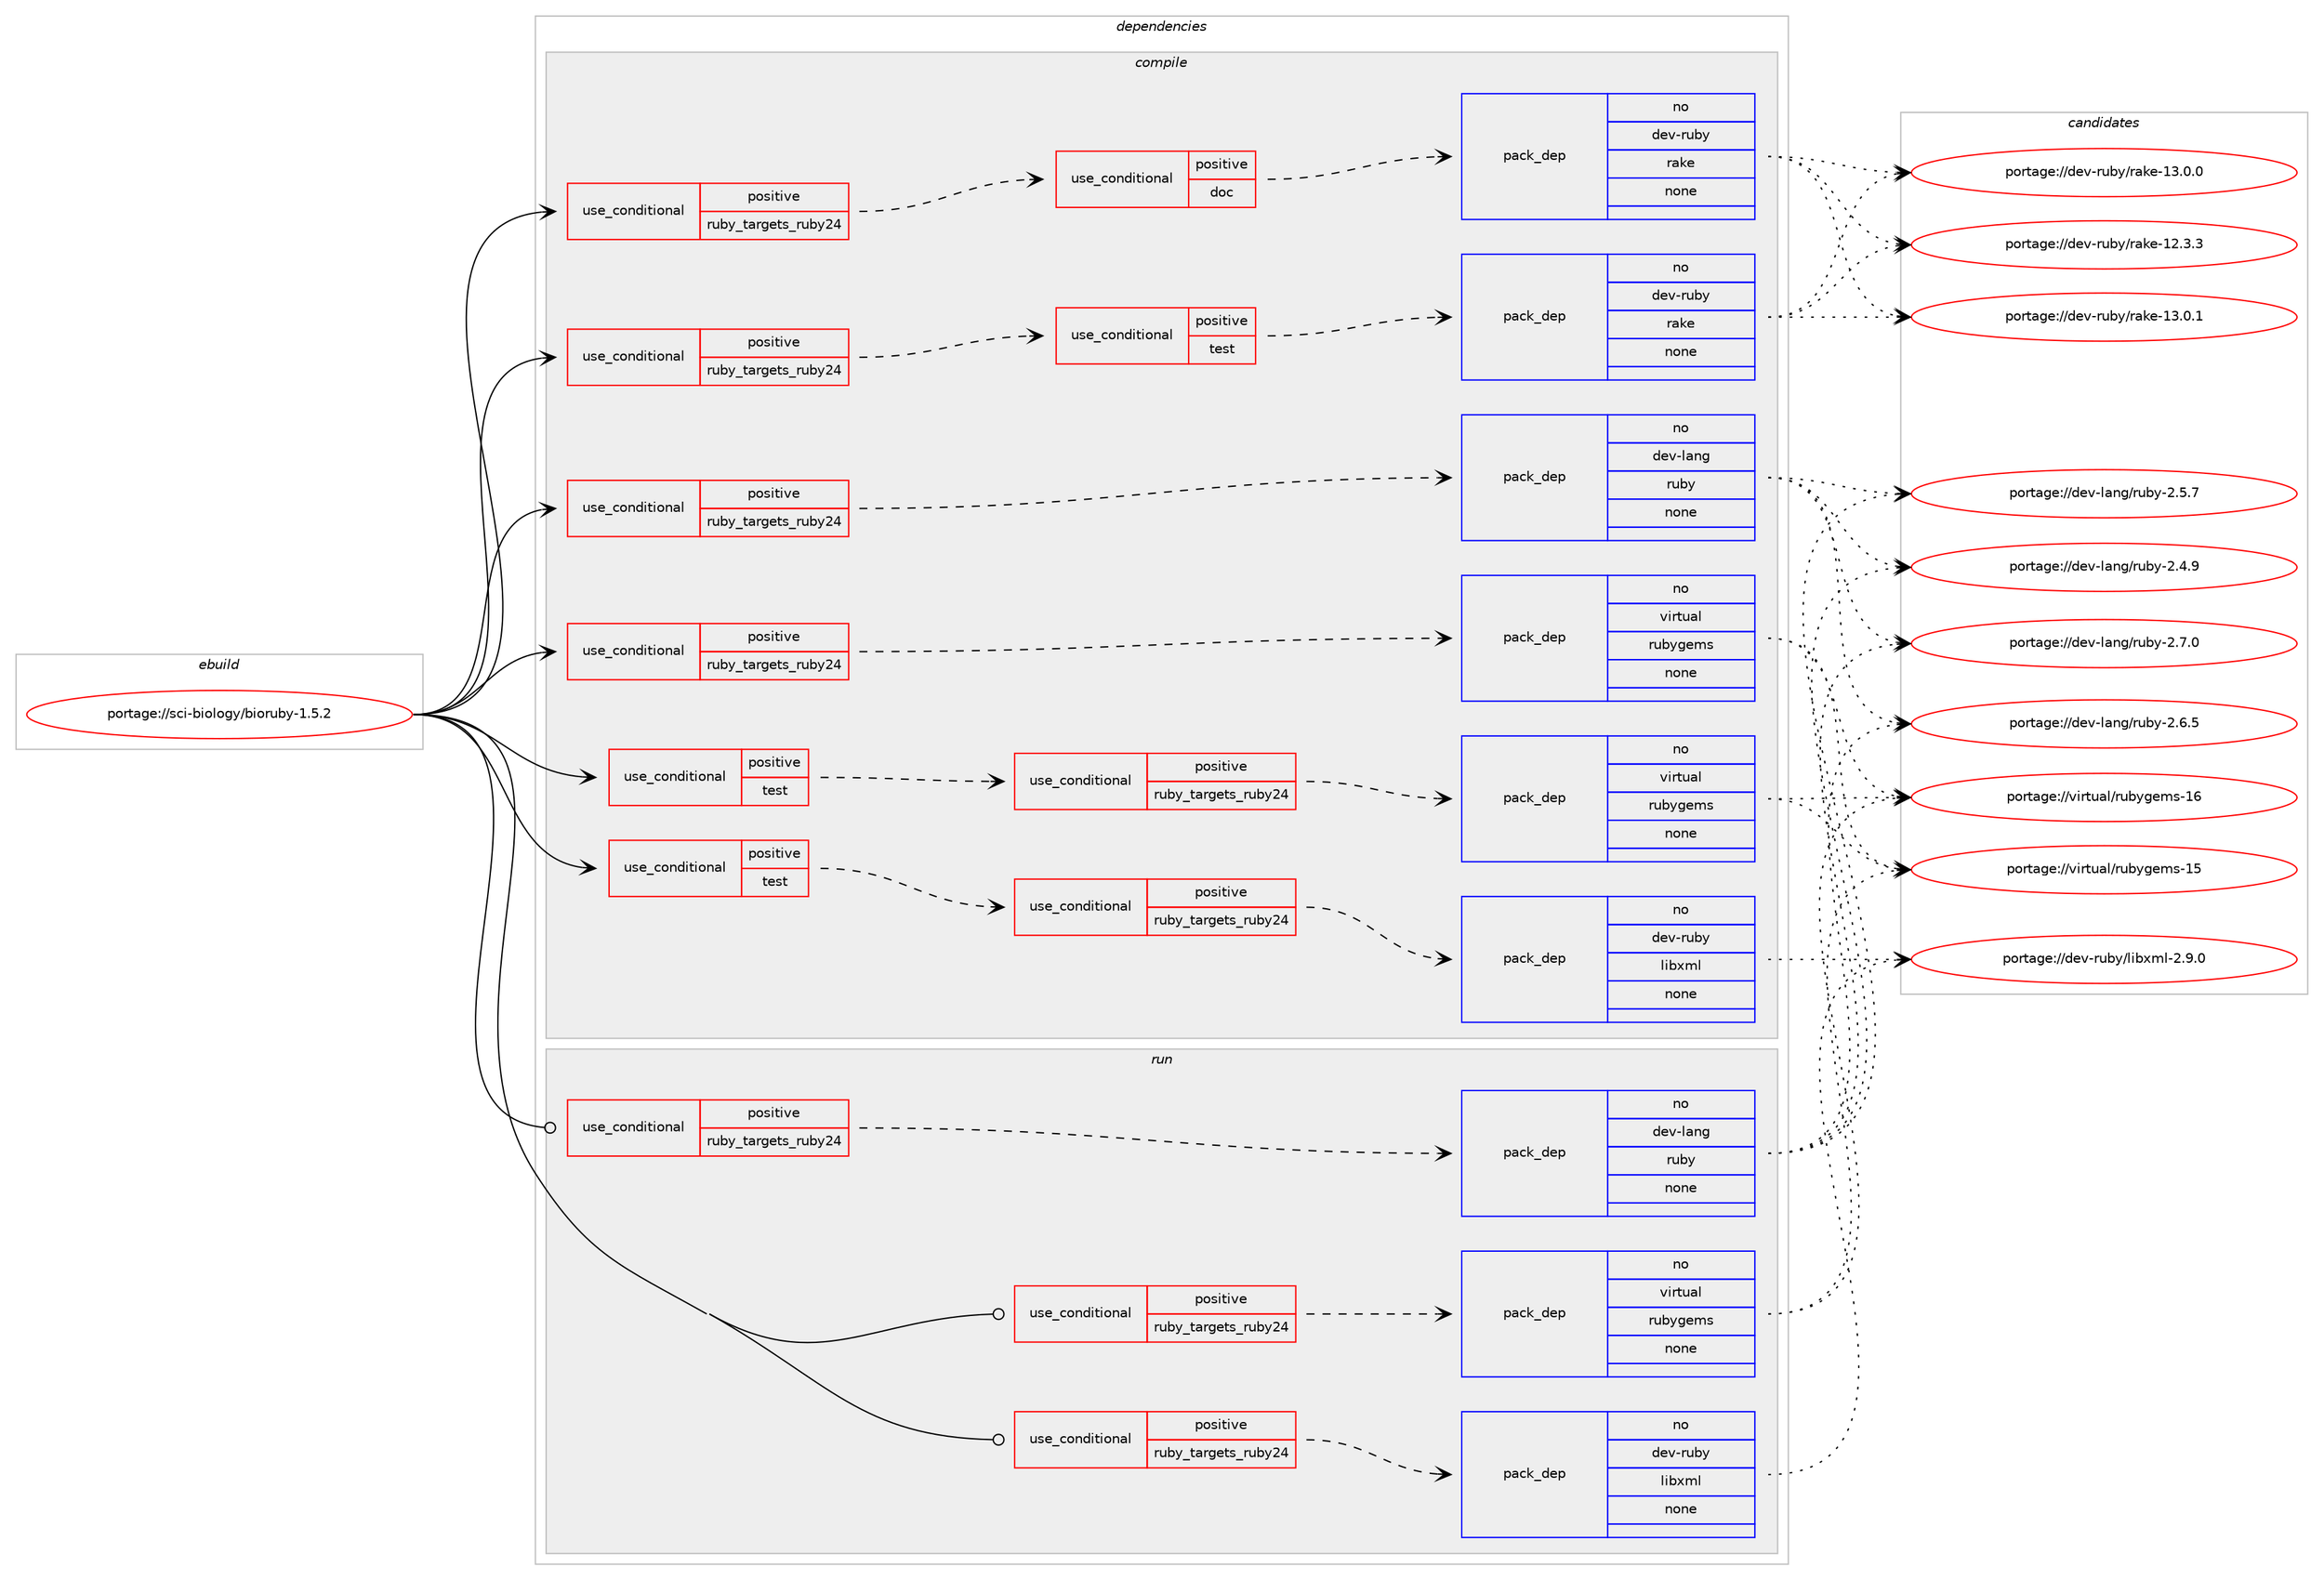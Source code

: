 digraph prolog {

# *************
# Graph options
# *************

newrank=true;
concentrate=true;
compound=true;
graph [rankdir=LR,fontname=Helvetica,fontsize=10,ranksep=1.5];#, ranksep=2.5, nodesep=0.2];
edge  [arrowhead=vee];
node  [fontname=Helvetica,fontsize=10];

# **********
# The ebuild
# **********

subgraph cluster_leftcol {
color=gray;
rank=same;
label=<<i>ebuild</i>>;
id [label="portage://sci-biology/bioruby-1.5.2", color=red, width=4, href="../sci-biology/bioruby-1.5.2.svg"];
}

# ****************
# The dependencies
# ****************

subgraph cluster_midcol {
color=gray;
label=<<i>dependencies</i>>;
subgraph cluster_compile {
fillcolor="#eeeeee";
style=filled;
label=<<i>compile</i>>;
subgraph cond11806 {
dependency57716 [label=<<TABLE BORDER="0" CELLBORDER="1" CELLSPACING="0" CELLPADDING="4"><TR><TD ROWSPAN="3" CELLPADDING="10">use_conditional</TD></TR><TR><TD>positive</TD></TR><TR><TD>ruby_targets_ruby24</TD></TR></TABLE>>, shape=none, color=red];
subgraph cond11807 {
dependency57717 [label=<<TABLE BORDER="0" CELLBORDER="1" CELLSPACING="0" CELLPADDING="4"><TR><TD ROWSPAN="3" CELLPADDING="10">use_conditional</TD></TR><TR><TD>positive</TD></TR><TR><TD>doc</TD></TR></TABLE>>, shape=none, color=red];
subgraph pack44661 {
dependency57718 [label=<<TABLE BORDER="0" CELLBORDER="1" CELLSPACING="0" CELLPADDING="4" WIDTH="220"><TR><TD ROWSPAN="6" CELLPADDING="30">pack_dep</TD></TR><TR><TD WIDTH="110">no</TD></TR><TR><TD>dev-ruby</TD></TR><TR><TD>rake</TD></TR><TR><TD>none</TD></TR><TR><TD></TD></TR></TABLE>>, shape=none, color=blue];
}
dependency57717:e -> dependency57718:w [weight=20,style="dashed",arrowhead="vee"];
}
dependency57716:e -> dependency57717:w [weight=20,style="dashed",arrowhead="vee"];
}
id:e -> dependency57716:w [weight=20,style="solid",arrowhead="vee"];
subgraph cond11808 {
dependency57719 [label=<<TABLE BORDER="0" CELLBORDER="1" CELLSPACING="0" CELLPADDING="4"><TR><TD ROWSPAN="3" CELLPADDING="10">use_conditional</TD></TR><TR><TD>positive</TD></TR><TR><TD>ruby_targets_ruby24</TD></TR></TABLE>>, shape=none, color=red];
subgraph cond11809 {
dependency57720 [label=<<TABLE BORDER="0" CELLBORDER="1" CELLSPACING="0" CELLPADDING="4"><TR><TD ROWSPAN="3" CELLPADDING="10">use_conditional</TD></TR><TR><TD>positive</TD></TR><TR><TD>test</TD></TR></TABLE>>, shape=none, color=red];
subgraph pack44662 {
dependency57721 [label=<<TABLE BORDER="0" CELLBORDER="1" CELLSPACING="0" CELLPADDING="4" WIDTH="220"><TR><TD ROWSPAN="6" CELLPADDING="30">pack_dep</TD></TR><TR><TD WIDTH="110">no</TD></TR><TR><TD>dev-ruby</TD></TR><TR><TD>rake</TD></TR><TR><TD>none</TD></TR><TR><TD></TD></TR></TABLE>>, shape=none, color=blue];
}
dependency57720:e -> dependency57721:w [weight=20,style="dashed",arrowhead="vee"];
}
dependency57719:e -> dependency57720:w [weight=20,style="dashed",arrowhead="vee"];
}
id:e -> dependency57719:w [weight=20,style="solid",arrowhead="vee"];
subgraph cond11810 {
dependency57722 [label=<<TABLE BORDER="0" CELLBORDER="1" CELLSPACING="0" CELLPADDING="4"><TR><TD ROWSPAN="3" CELLPADDING="10">use_conditional</TD></TR><TR><TD>positive</TD></TR><TR><TD>ruby_targets_ruby24</TD></TR></TABLE>>, shape=none, color=red];
subgraph pack44663 {
dependency57723 [label=<<TABLE BORDER="0" CELLBORDER="1" CELLSPACING="0" CELLPADDING="4" WIDTH="220"><TR><TD ROWSPAN="6" CELLPADDING="30">pack_dep</TD></TR><TR><TD WIDTH="110">no</TD></TR><TR><TD>dev-lang</TD></TR><TR><TD>ruby</TD></TR><TR><TD>none</TD></TR><TR><TD></TD></TR></TABLE>>, shape=none, color=blue];
}
dependency57722:e -> dependency57723:w [weight=20,style="dashed",arrowhead="vee"];
}
id:e -> dependency57722:w [weight=20,style="solid",arrowhead="vee"];
subgraph cond11811 {
dependency57724 [label=<<TABLE BORDER="0" CELLBORDER="1" CELLSPACING="0" CELLPADDING="4"><TR><TD ROWSPAN="3" CELLPADDING="10">use_conditional</TD></TR><TR><TD>positive</TD></TR><TR><TD>ruby_targets_ruby24</TD></TR></TABLE>>, shape=none, color=red];
subgraph pack44664 {
dependency57725 [label=<<TABLE BORDER="0" CELLBORDER="1" CELLSPACING="0" CELLPADDING="4" WIDTH="220"><TR><TD ROWSPAN="6" CELLPADDING="30">pack_dep</TD></TR><TR><TD WIDTH="110">no</TD></TR><TR><TD>virtual</TD></TR><TR><TD>rubygems</TD></TR><TR><TD>none</TD></TR><TR><TD></TD></TR></TABLE>>, shape=none, color=blue];
}
dependency57724:e -> dependency57725:w [weight=20,style="dashed",arrowhead="vee"];
}
id:e -> dependency57724:w [weight=20,style="solid",arrowhead="vee"];
subgraph cond11812 {
dependency57726 [label=<<TABLE BORDER="0" CELLBORDER="1" CELLSPACING="0" CELLPADDING="4"><TR><TD ROWSPAN="3" CELLPADDING="10">use_conditional</TD></TR><TR><TD>positive</TD></TR><TR><TD>test</TD></TR></TABLE>>, shape=none, color=red];
subgraph cond11813 {
dependency57727 [label=<<TABLE BORDER="0" CELLBORDER="1" CELLSPACING="0" CELLPADDING="4"><TR><TD ROWSPAN="3" CELLPADDING="10">use_conditional</TD></TR><TR><TD>positive</TD></TR><TR><TD>ruby_targets_ruby24</TD></TR></TABLE>>, shape=none, color=red];
subgraph pack44665 {
dependency57728 [label=<<TABLE BORDER="0" CELLBORDER="1" CELLSPACING="0" CELLPADDING="4" WIDTH="220"><TR><TD ROWSPAN="6" CELLPADDING="30">pack_dep</TD></TR><TR><TD WIDTH="110">no</TD></TR><TR><TD>dev-ruby</TD></TR><TR><TD>libxml</TD></TR><TR><TD>none</TD></TR><TR><TD></TD></TR></TABLE>>, shape=none, color=blue];
}
dependency57727:e -> dependency57728:w [weight=20,style="dashed",arrowhead="vee"];
}
dependency57726:e -> dependency57727:w [weight=20,style="dashed",arrowhead="vee"];
}
id:e -> dependency57726:w [weight=20,style="solid",arrowhead="vee"];
subgraph cond11814 {
dependency57729 [label=<<TABLE BORDER="0" CELLBORDER="1" CELLSPACING="0" CELLPADDING="4"><TR><TD ROWSPAN="3" CELLPADDING="10">use_conditional</TD></TR><TR><TD>positive</TD></TR><TR><TD>test</TD></TR></TABLE>>, shape=none, color=red];
subgraph cond11815 {
dependency57730 [label=<<TABLE BORDER="0" CELLBORDER="1" CELLSPACING="0" CELLPADDING="4"><TR><TD ROWSPAN="3" CELLPADDING="10">use_conditional</TD></TR><TR><TD>positive</TD></TR><TR><TD>ruby_targets_ruby24</TD></TR></TABLE>>, shape=none, color=red];
subgraph pack44666 {
dependency57731 [label=<<TABLE BORDER="0" CELLBORDER="1" CELLSPACING="0" CELLPADDING="4" WIDTH="220"><TR><TD ROWSPAN="6" CELLPADDING="30">pack_dep</TD></TR><TR><TD WIDTH="110">no</TD></TR><TR><TD>virtual</TD></TR><TR><TD>rubygems</TD></TR><TR><TD>none</TD></TR><TR><TD></TD></TR></TABLE>>, shape=none, color=blue];
}
dependency57730:e -> dependency57731:w [weight=20,style="dashed",arrowhead="vee"];
}
dependency57729:e -> dependency57730:w [weight=20,style="dashed",arrowhead="vee"];
}
id:e -> dependency57729:w [weight=20,style="solid",arrowhead="vee"];
}
subgraph cluster_compileandrun {
fillcolor="#eeeeee";
style=filled;
label=<<i>compile and run</i>>;
}
subgraph cluster_run {
fillcolor="#eeeeee";
style=filled;
label=<<i>run</i>>;
subgraph cond11816 {
dependency57732 [label=<<TABLE BORDER="0" CELLBORDER="1" CELLSPACING="0" CELLPADDING="4"><TR><TD ROWSPAN="3" CELLPADDING="10">use_conditional</TD></TR><TR><TD>positive</TD></TR><TR><TD>ruby_targets_ruby24</TD></TR></TABLE>>, shape=none, color=red];
subgraph pack44667 {
dependency57733 [label=<<TABLE BORDER="0" CELLBORDER="1" CELLSPACING="0" CELLPADDING="4" WIDTH="220"><TR><TD ROWSPAN="6" CELLPADDING="30">pack_dep</TD></TR><TR><TD WIDTH="110">no</TD></TR><TR><TD>dev-lang</TD></TR><TR><TD>ruby</TD></TR><TR><TD>none</TD></TR><TR><TD></TD></TR></TABLE>>, shape=none, color=blue];
}
dependency57732:e -> dependency57733:w [weight=20,style="dashed",arrowhead="vee"];
}
id:e -> dependency57732:w [weight=20,style="solid",arrowhead="odot"];
subgraph cond11817 {
dependency57734 [label=<<TABLE BORDER="0" CELLBORDER="1" CELLSPACING="0" CELLPADDING="4"><TR><TD ROWSPAN="3" CELLPADDING="10">use_conditional</TD></TR><TR><TD>positive</TD></TR><TR><TD>ruby_targets_ruby24</TD></TR></TABLE>>, shape=none, color=red];
subgraph pack44668 {
dependency57735 [label=<<TABLE BORDER="0" CELLBORDER="1" CELLSPACING="0" CELLPADDING="4" WIDTH="220"><TR><TD ROWSPAN="6" CELLPADDING="30">pack_dep</TD></TR><TR><TD WIDTH="110">no</TD></TR><TR><TD>dev-ruby</TD></TR><TR><TD>libxml</TD></TR><TR><TD>none</TD></TR><TR><TD></TD></TR></TABLE>>, shape=none, color=blue];
}
dependency57734:e -> dependency57735:w [weight=20,style="dashed",arrowhead="vee"];
}
id:e -> dependency57734:w [weight=20,style="solid",arrowhead="odot"];
subgraph cond11818 {
dependency57736 [label=<<TABLE BORDER="0" CELLBORDER="1" CELLSPACING="0" CELLPADDING="4"><TR><TD ROWSPAN="3" CELLPADDING="10">use_conditional</TD></TR><TR><TD>positive</TD></TR><TR><TD>ruby_targets_ruby24</TD></TR></TABLE>>, shape=none, color=red];
subgraph pack44669 {
dependency57737 [label=<<TABLE BORDER="0" CELLBORDER="1" CELLSPACING="0" CELLPADDING="4" WIDTH="220"><TR><TD ROWSPAN="6" CELLPADDING="30">pack_dep</TD></TR><TR><TD WIDTH="110">no</TD></TR><TR><TD>virtual</TD></TR><TR><TD>rubygems</TD></TR><TR><TD>none</TD></TR><TR><TD></TD></TR></TABLE>>, shape=none, color=blue];
}
dependency57736:e -> dependency57737:w [weight=20,style="dashed",arrowhead="vee"];
}
id:e -> dependency57736:w [weight=20,style="solid",arrowhead="odot"];
}
}

# **************
# The candidates
# **************

subgraph cluster_choices {
rank=same;
color=gray;
label=<<i>candidates</i>>;

subgraph choice44661 {
color=black;
nodesep=1;
choice1001011184511411798121471149710710145495146484649 [label="portage://dev-ruby/rake-13.0.1", color=red, width=4,href="../dev-ruby/rake-13.0.1.svg"];
choice1001011184511411798121471149710710145495146484648 [label="portage://dev-ruby/rake-13.0.0", color=red, width=4,href="../dev-ruby/rake-13.0.0.svg"];
choice1001011184511411798121471149710710145495046514651 [label="portage://dev-ruby/rake-12.3.3", color=red, width=4,href="../dev-ruby/rake-12.3.3.svg"];
dependency57718:e -> choice1001011184511411798121471149710710145495146484649:w [style=dotted,weight="100"];
dependency57718:e -> choice1001011184511411798121471149710710145495146484648:w [style=dotted,weight="100"];
dependency57718:e -> choice1001011184511411798121471149710710145495046514651:w [style=dotted,weight="100"];
}
subgraph choice44662 {
color=black;
nodesep=1;
choice1001011184511411798121471149710710145495146484649 [label="portage://dev-ruby/rake-13.0.1", color=red, width=4,href="../dev-ruby/rake-13.0.1.svg"];
choice1001011184511411798121471149710710145495146484648 [label="portage://dev-ruby/rake-13.0.0", color=red, width=4,href="../dev-ruby/rake-13.0.0.svg"];
choice1001011184511411798121471149710710145495046514651 [label="portage://dev-ruby/rake-12.3.3", color=red, width=4,href="../dev-ruby/rake-12.3.3.svg"];
dependency57721:e -> choice1001011184511411798121471149710710145495146484649:w [style=dotted,weight="100"];
dependency57721:e -> choice1001011184511411798121471149710710145495146484648:w [style=dotted,weight="100"];
dependency57721:e -> choice1001011184511411798121471149710710145495046514651:w [style=dotted,weight="100"];
}
subgraph choice44663 {
color=black;
nodesep=1;
choice10010111845108971101034711411798121455046554648 [label="portage://dev-lang/ruby-2.7.0", color=red, width=4,href="../dev-lang/ruby-2.7.0.svg"];
choice10010111845108971101034711411798121455046544653 [label="portage://dev-lang/ruby-2.6.5", color=red, width=4,href="../dev-lang/ruby-2.6.5.svg"];
choice10010111845108971101034711411798121455046534655 [label="portage://dev-lang/ruby-2.5.7", color=red, width=4,href="../dev-lang/ruby-2.5.7.svg"];
choice10010111845108971101034711411798121455046524657 [label="portage://dev-lang/ruby-2.4.9", color=red, width=4,href="../dev-lang/ruby-2.4.9.svg"];
dependency57723:e -> choice10010111845108971101034711411798121455046554648:w [style=dotted,weight="100"];
dependency57723:e -> choice10010111845108971101034711411798121455046544653:w [style=dotted,weight="100"];
dependency57723:e -> choice10010111845108971101034711411798121455046534655:w [style=dotted,weight="100"];
dependency57723:e -> choice10010111845108971101034711411798121455046524657:w [style=dotted,weight="100"];
}
subgraph choice44664 {
color=black;
nodesep=1;
choice118105114116117971084711411798121103101109115454954 [label="portage://virtual/rubygems-16", color=red, width=4,href="../virtual/rubygems-16.svg"];
choice118105114116117971084711411798121103101109115454953 [label="portage://virtual/rubygems-15", color=red, width=4,href="../virtual/rubygems-15.svg"];
dependency57725:e -> choice118105114116117971084711411798121103101109115454954:w [style=dotted,weight="100"];
dependency57725:e -> choice118105114116117971084711411798121103101109115454953:w [style=dotted,weight="100"];
}
subgraph choice44665 {
color=black;
nodesep=1;
choice10010111845114117981214710810598120109108455046574648 [label="portage://dev-ruby/libxml-2.9.0", color=red, width=4,href="../dev-ruby/libxml-2.9.0.svg"];
dependency57728:e -> choice10010111845114117981214710810598120109108455046574648:w [style=dotted,weight="100"];
}
subgraph choice44666 {
color=black;
nodesep=1;
choice118105114116117971084711411798121103101109115454954 [label="portage://virtual/rubygems-16", color=red, width=4,href="../virtual/rubygems-16.svg"];
choice118105114116117971084711411798121103101109115454953 [label="portage://virtual/rubygems-15", color=red, width=4,href="../virtual/rubygems-15.svg"];
dependency57731:e -> choice118105114116117971084711411798121103101109115454954:w [style=dotted,weight="100"];
dependency57731:e -> choice118105114116117971084711411798121103101109115454953:w [style=dotted,weight="100"];
}
subgraph choice44667 {
color=black;
nodesep=1;
choice10010111845108971101034711411798121455046554648 [label="portage://dev-lang/ruby-2.7.0", color=red, width=4,href="../dev-lang/ruby-2.7.0.svg"];
choice10010111845108971101034711411798121455046544653 [label="portage://dev-lang/ruby-2.6.5", color=red, width=4,href="../dev-lang/ruby-2.6.5.svg"];
choice10010111845108971101034711411798121455046534655 [label="portage://dev-lang/ruby-2.5.7", color=red, width=4,href="../dev-lang/ruby-2.5.7.svg"];
choice10010111845108971101034711411798121455046524657 [label="portage://dev-lang/ruby-2.4.9", color=red, width=4,href="../dev-lang/ruby-2.4.9.svg"];
dependency57733:e -> choice10010111845108971101034711411798121455046554648:w [style=dotted,weight="100"];
dependency57733:e -> choice10010111845108971101034711411798121455046544653:w [style=dotted,weight="100"];
dependency57733:e -> choice10010111845108971101034711411798121455046534655:w [style=dotted,weight="100"];
dependency57733:e -> choice10010111845108971101034711411798121455046524657:w [style=dotted,weight="100"];
}
subgraph choice44668 {
color=black;
nodesep=1;
choice10010111845114117981214710810598120109108455046574648 [label="portage://dev-ruby/libxml-2.9.0", color=red, width=4,href="../dev-ruby/libxml-2.9.0.svg"];
dependency57735:e -> choice10010111845114117981214710810598120109108455046574648:w [style=dotted,weight="100"];
}
subgraph choice44669 {
color=black;
nodesep=1;
choice118105114116117971084711411798121103101109115454954 [label="portage://virtual/rubygems-16", color=red, width=4,href="../virtual/rubygems-16.svg"];
choice118105114116117971084711411798121103101109115454953 [label="portage://virtual/rubygems-15", color=red, width=4,href="../virtual/rubygems-15.svg"];
dependency57737:e -> choice118105114116117971084711411798121103101109115454954:w [style=dotted,weight="100"];
dependency57737:e -> choice118105114116117971084711411798121103101109115454953:w [style=dotted,weight="100"];
}
}

}
